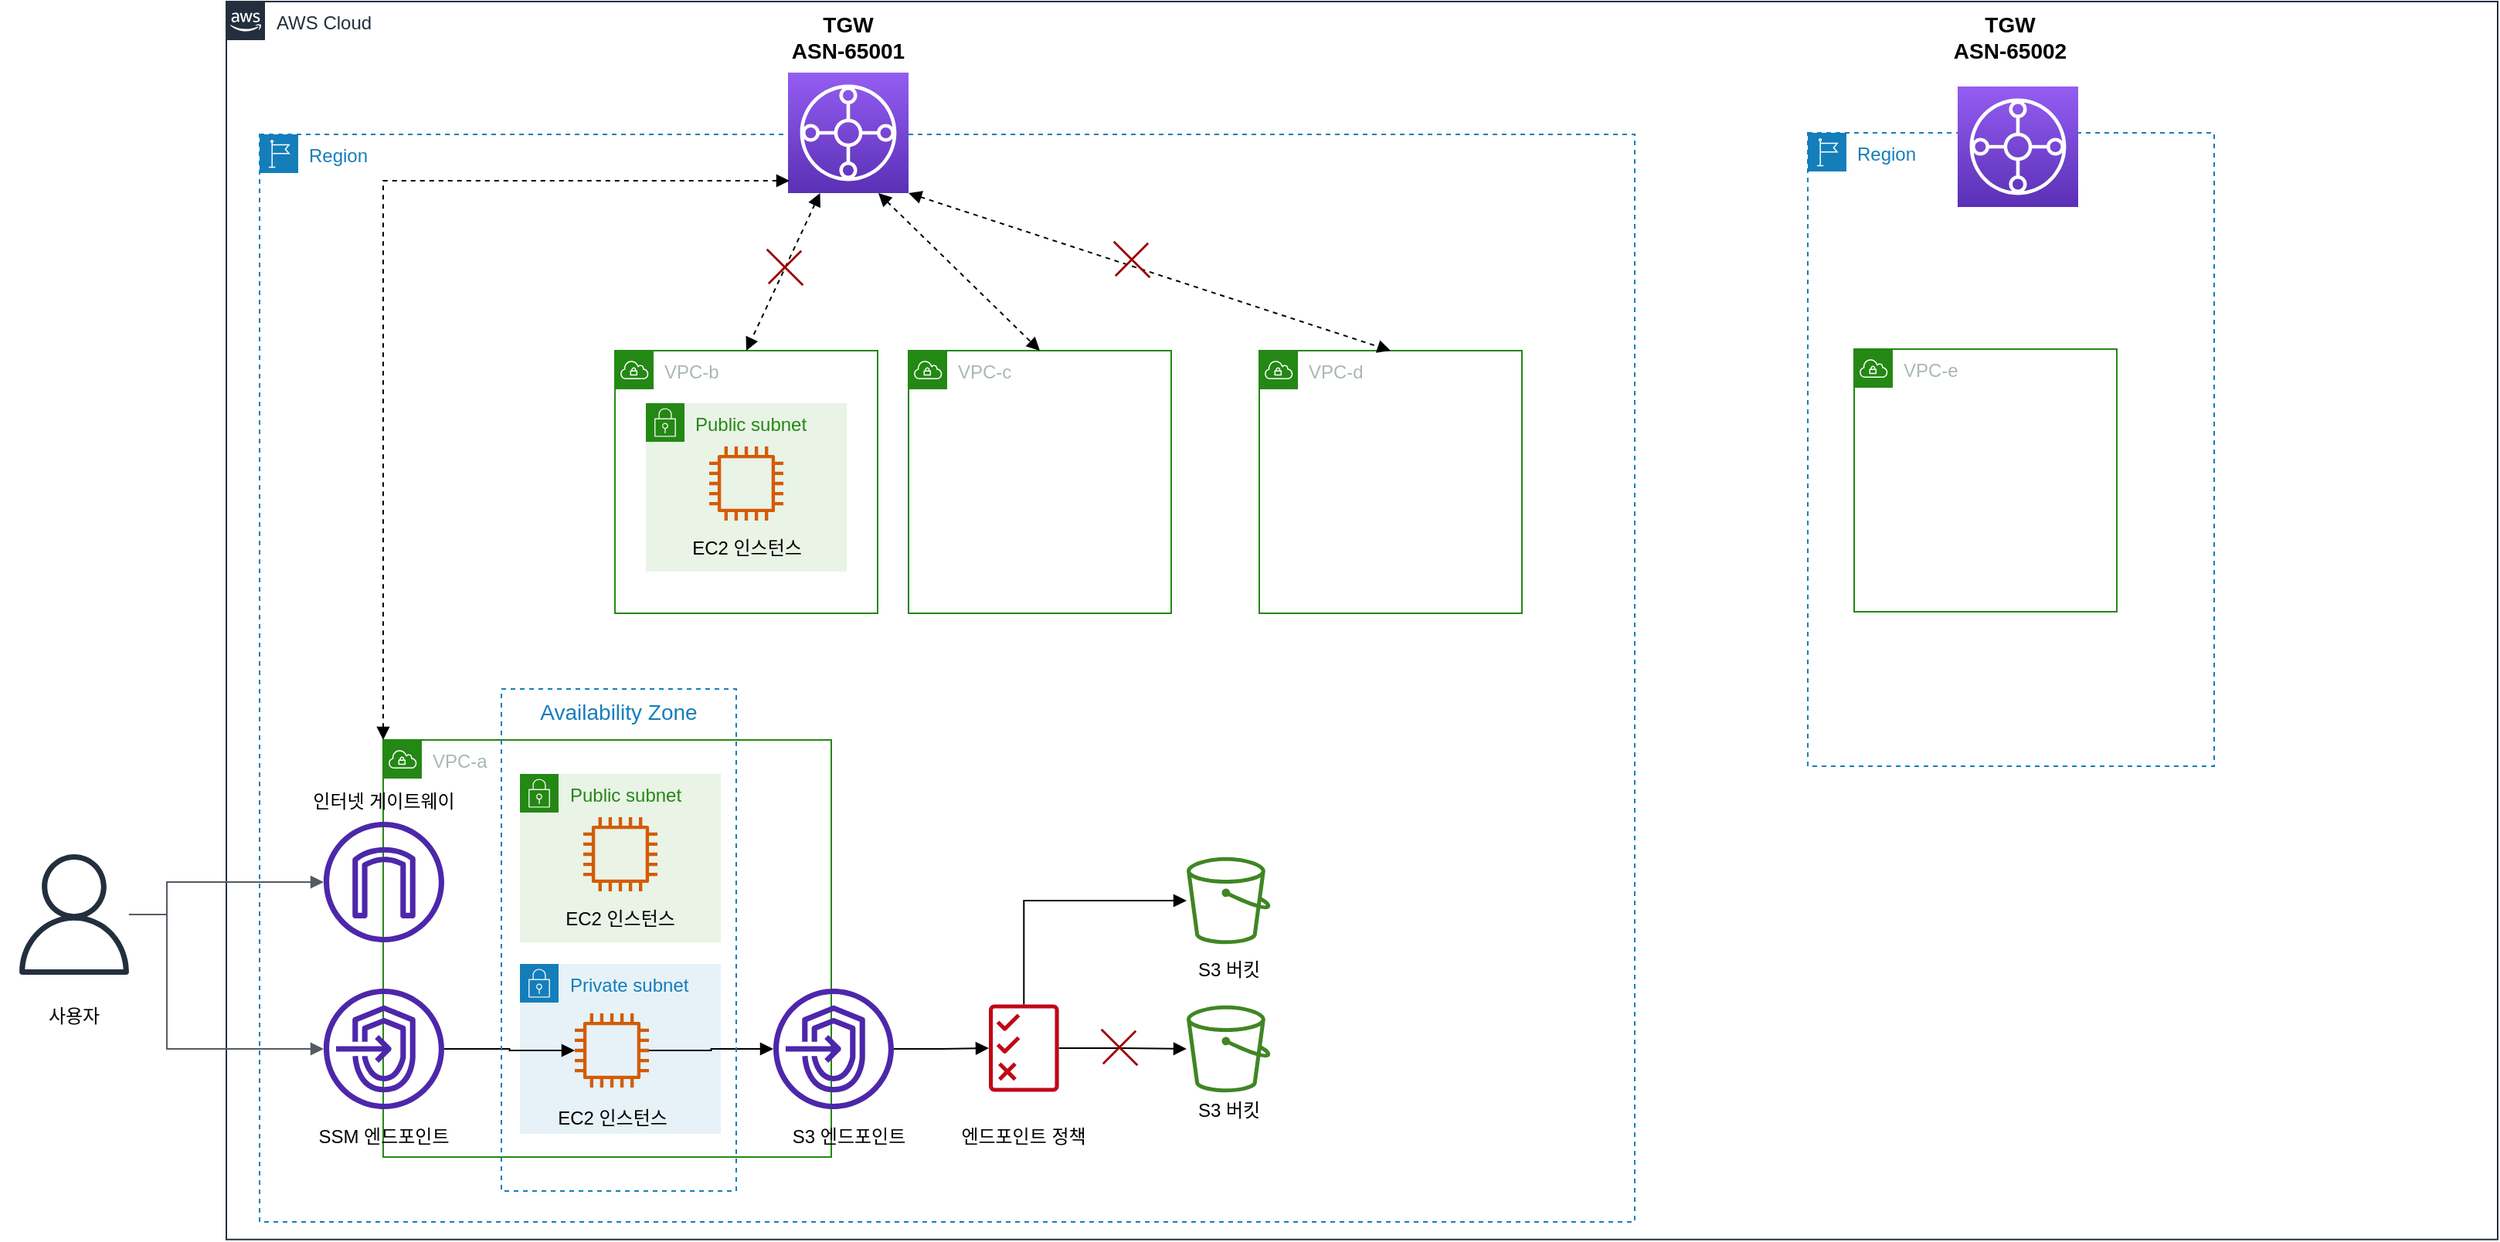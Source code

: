 <mxfile version="20.3.6" type="github">
  <diagram id="tdYZeLyU5_rgm6ZOuu79" name="페이지-1">
    <mxGraphModel dx="1766" dy="1189" grid="1" gridSize="10" guides="1" tooltips="1" connect="1" arrows="1" fold="1" page="1" pageScale="1" pageWidth="827" pageHeight="1169" math="0" shadow="0">
      <root>
        <mxCell id="0" />
        <mxCell id="1" parent="0" />
        <mxCell id="-03WtyDzt-SDoEfTEMrn-2" value="Region" style="points=[[0,0],[0.25,0],[0.5,0],[0.75,0],[1,0],[1,0.25],[1,0.5],[1,0.75],[1,1],[0.75,1],[0.5,1],[0.25,1],[0,1],[0,0.75],[0,0.5],[0,0.25]];outlineConnect=0;gradientColor=none;html=1;whiteSpace=wrap;fontSize=12;fontStyle=0;container=1;pointerEvents=0;collapsible=0;recursiveResize=0;shape=mxgraph.aws4.group;grIcon=mxgraph.aws4.group_region;strokeColor=#147EBA;fillColor=none;verticalAlign=top;align=left;spacingLeft=30;fontColor=#147EBA;dashed=1;" vertex="1" parent="1">
          <mxGeometry x="180" y="356" width="890" height="704" as="geometry" />
        </mxCell>
        <mxCell id="-03WtyDzt-SDoEfTEMrn-3" value="VPC-a" style="points=[[0,0],[0.25,0],[0.5,0],[0.75,0],[1,0],[1,0.25],[1,0.5],[1,0.75],[1,1],[0.75,1],[0.5,1],[0.25,1],[0,1],[0,0.75],[0,0.5],[0,0.25]];outlineConnect=0;gradientColor=none;html=1;whiteSpace=wrap;fontSize=12;fontStyle=0;container=1;pointerEvents=0;collapsible=0;recursiveResize=0;shape=mxgraph.aws4.group;grIcon=mxgraph.aws4.group_vpc;strokeColor=#248814;fillColor=none;verticalAlign=top;align=left;spacingLeft=30;fontColor=#AAB7B8;dashed=0;" vertex="1" parent="-03WtyDzt-SDoEfTEMrn-2">
          <mxGeometry x="80" y="392" width="290" height="270" as="geometry" />
        </mxCell>
        <mxCell id="-03WtyDzt-SDoEfTEMrn-6" value="VPC-b" style="points=[[0,0],[0.25,0],[0.5,0],[0.75,0],[1,0],[1,0.25],[1,0.5],[1,0.75],[1,1],[0.75,1],[0.5,1],[0.25,1],[0,1],[0,0.75],[0,0.5],[0,0.25]];outlineConnect=0;gradientColor=none;html=1;whiteSpace=wrap;fontSize=12;fontStyle=0;container=1;pointerEvents=0;collapsible=0;recursiveResize=0;shape=mxgraph.aws4.group;grIcon=mxgraph.aws4.group_vpc;strokeColor=#248814;fillColor=none;verticalAlign=top;align=left;spacingLeft=30;fontColor=#AAB7B8;dashed=0;" vertex="1" parent="-03WtyDzt-SDoEfTEMrn-2">
          <mxGeometry x="230" y="140" width="170" height="170" as="geometry" />
        </mxCell>
        <mxCell id="-03WtyDzt-SDoEfTEMrn-8" value="VPC-c" style="points=[[0,0],[0.25,0],[0.5,0],[0.75,0],[1,0],[1,0.25],[1,0.5],[1,0.75],[1,1],[0.75,1],[0.5,1],[0.25,1],[0,1],[0,0.75],[0,0.5],[0,0.25]];outlineConnect=0;gradientColor=none;html=1;whiteSpace=wrap;fontSize=12;fontStyle=0;container=1;pointerEvents=0;collapsible=0;recursiveResize=0;shape=mxgraph.aws4.group;grIcon=mxgraph.aws4.group_vpc;strokeColor=#248814;fillColor=none;verticalAlign=top;align=left;spacingLeft=30;fontColor=#AAB7B8;dashed=0;" vertex="1" parent="-03WtyDzt-SDoEfTEMrn-2">
          <mxGeometry x="420" y="140" width="170" height="170" as="geometry" />
        </mxCell>
        <mxCell id="-03WtyDzt-SDoEfTEMrn-5" value="" style="sketch=0;points=[[0,0,0],[0.25,0,0],[0.5,0,0],[0.75,0,0],[1,0,0],[0,1,0],[0.25,1,0],[0.5,1,0],[0.75,1,0],[1,1,0],[0,0.25,0],[0,0.5,0],[0,0.75,0],[1,0.25,0],[1,0.5,0],[1,0.75,0]];outlineConnect=0;fontColor=#232F3E;gradientColor=#945DF2;gradientDirection=north;fillColor=#5A30B5;strokeColor=#ffffff;dashed=0;verticalLabelPosition=bottom;verticalAlign=top;align=center;html=1;fontSize=12;fontStyle=0;aspect=fixed;shape=mxgraph.aws4.resourceIcon;resIcon=mxgraph.aws4.transit_gateway;" vertex="1" parent="-03WtyDzt-SDoEfTEMrn-2">
          <mxGeometry x="342" y="-40" width="78" height="78" as="geometry" />
        </mxCell>
        <mxCell id="-03WtyDzt-SDoEfTEMrn-13" value="Region" style="points=[[0,0],[0.25,0],[0.5,0],[0.75,0],[1,0],[1,0.25],[1,0.5],[1,0.75],[1,1],[0.75,1],[0.5,1],[0.25,1],[0,1],[0,0.75],[0,0.5],[0,0.25]];outlineConnect=0;gradientColor=none;html=1;whiteSpace=wrap;fontSize=12;fontStyle=0;container=1;pointerEvents=0;collapsible=0;recursiveResize=0;shape=mxgraph.aws4.group;grIcon=mxgraph.aws4.group_region;strokeColor=#147EBA;fillColor=none;verticalAlign=top;align=left;spacingLeft=30;fontColor=#147EBA;dashed=1;" vertex="1" parent="-03WtyDzt-SDoEfTEMrn-2">
          <mxGeometry x="1002" y="-1" width="263" height="410" as="geometry" />
        </mxCell>
        <mxCell id="-03WtyDzt-SDoEfTEMrn-14" value="VPC-e" style="points=[[0,0],[0.25,0],[0.5,0],[0.75,0],[1,0],[1,0.25],[1,0.5],[1,0.75],[1,1],[0.75,1],[0.5,1],[0.25,1],[0,1],[0,0.75],[0,0.5],[0,0.25]];outlineConnect=0;gradientColor=none;html=1;whiteSpace=wrap;fontSize=12;fontStyle=0;container=1;pointerEvents=0;collapsible=0;recursiveResize=0;shape=mxgraph.aws4.group;grIcon=mxgraph.aws4.group_vpc;strokeColor=#248814;fillColor=none;verticalAlign=top;align=left;spacingLeft=30;fontColor=#AAB7B8;dashed=0;" vertex="1" parent="-03WtyDzt-SDoEfTEMrn-13">
          <mxGeometry x="30" y="140" width="170" height="170" as="geometry" />
        </mxCell>
        <mxCell id="-03WtyDzt-SDoEfTEMrn-50" value="" style="html=1;endArrow=block;elbow=vertical;startArrow=block;startFill=1;endFill=1;strokeColor=#000000;rounded=0;fontSize=14;entryX=0;entryY=0;entryDx=0;entryDy=0;dashed=1;edgeStyle=orthogonalEdgeStyle;" edge="1" parent="-03WtyDzt-SDoEfTEMrn-2" target="-03WtyDzt-SDoEfTEMrn-3">
          <mxGeometry width="100" relative="1" as="geometry">
            <mxPoint x="343" y="30" as="sourcePoint" />
            <mxPoint x="139" y="60.0" as="targetPoint" />
            <Array as="points">
              <mxPoint x="80" y="30" />
            </Array>
          </mxGeometry>
        </mxCell>
        <mxCell id="-03WtyDzt-SDoEfTEMrn-52" value="" style="html=1;endArrow=block;elbow=vertical;startArrow=block;startFill=1;endFill=1;strokeColor=#000000;rounded=0;fontSize=14;entryX=0.5;entryY=0;entryDx=0;entryDy=0;dashed=1;exitX=0.75;exitY=1;exitDx=0;exitDy=0;exitPerimeter=0;" edge="1" parent="-03WtyDzt-SDoEfTEMrn-2" source="-03WtyDzt-SDoEfTEMrn-5" target="-03WtyDzt-SDoEfTEMrn-8">
          <mxGeometry width="100" relative="1" as="geometry">
            <mxPoint x="362" y="49.381" as="sourcePoint" />
            <mxPoint x="220" y="160.0" as="targetPoint" />
          </mxGeometry>
        </mxCell>
        <mxCell id="-03WtyDzt-SDoEfTEMrn-51" value="" style="html=1;endArrow=block;elbow=vertical;startArrow=block;startFill=1;endFill=1;strokeColor=#000000;rounded=0;fontSize=14;entryX=0.5;entryY=0;entryDx=0;entryDy=0;dashed=1;" edge="1" parent="-03WtyDzt-SDoEfTEMrn-2" source="-03WtyDzt-SDoEfTEMrn-5" target="-03WtyDzt-SDoEfTEMrn-6">
          <mxGeometry width="100" relative="1" as="geometry">
            <mxPoint x="352" y="39.381" as="sourcePoint" />
            <mxPoint x="210" y="150.0" as="targetPoint" />
          </mxGeometry>
        </mxCell>
        <mxCell id="-03WtyDzt-SDoEfTEMrn-10" value="VPC-d" style="points=[[0,0],[0.25,0],[0.5,0],[0.75,0],[1,0],[1,0.25],[1,0.5],[1,0.75],[1,1],[0.75,1],[0.5,1],[0.25,1],[0,1],[0,0.75],[0,0.5],[0,0.25]];outlineConnect=0;gradientColor=none;html=1;whiteSpace=wrap;fontSize=12;fontStyle=0;container=1;pointerEvents=0;collapsible=0;recursiveResize=0;shape=mxgraph.aws4.group;grIcon=mxgraph.aws4.group_vpc;strokeColor=#248814;fillColor=none;verticalAlign=top;align=left;spacingLeft=30;fontColor=#AAB7B8;dashed=0;" vertex="1" parent="1">
          <mxGeometry x="827" y="496" width="170" height="170" as="geometry" />
        </mxCell>
        <mxCell id="-03WtyDzt-SDoEfTEMrn-12" value="" style="sketch=0;points=[[0,0,0],[0.25,0,0],[0.5,0,0],[0.75,0,0],[1,0,0],[0,1,0],[0.25,1,0],[0.5,1,0],[0.75,1,0],[1,1,0],[0,0.25,0],[0,0.5,0],[0,0.75,0],[1,0.25,0],[1,0.5,0],[1,0.75,0]];outlineConnect=0;fontColor=#232F3E;gradientColor=#945DF2;gradientDirection=north;fillColor=#5A30B5;strokeColor=#ffffff;dashed=0;verticalLabelPosition=bottom;verticalAlign=top;align=center;html=1;fontSize=12;fontStyle=0;aspect=fixed;shape=mxgraph.aws4.resourceIcon;resIcon=mxgraph.aws4.transit_gateway;" vertex="1" parent="1">
          <mxGeometry x="1279" y="325" width="78" height="78" as="geometry" />
        </mxCell>
        <mxCell id="-03WtyDzt-SDoEfTEMrn-37" value="AWS Cloud" style="points=[[0,0],[0.25,0],[0.5,0],[0.75,0],[1,0],[1,0.25],[1,0.5],[1,0.75],[1,1],[0.75,1],[0.5,1],[0.25,1],[0,1],[0,0.75],[0,0.5],[0,0.25]];outlineConnect=0;gradientColor=none;html=1;whiteSpace=wrap;fontSize=12;fontStyle=0;container=1;pointerEvents=0;collapsible=0;recursiveResize=0;shape=mxgraph.aws4.group;grIcon=mxgraph.aws4.group_aws_cloud_alt;strokeColor=#232F3E;fillColor=none;verticalAlign=top;align=left;spacingLeft=30;fontColor=#232F3E;dashed=0;" vertex="1" parent="1">
          <mxGeometry x="158.5" y="270" width="1470" height="801.36" as="geometry" />
        </mxCell>
        <mxCell id="-03WtyDzt-SDoEfTEMrn-42" value="TGW&lt;br style=&quot;font-size: 14px;&quot;&gt;ASN-65001" style="rounded=0;whiteSpace=wrap;html=1;strokeColor=none;fillColor=none;fontSize=14;fontStyle=1" vertex="1" parent="-03WtyDzt-SDoEfTEMrn-37">
          <mxGeometry x="354" y="7" width="96" height="31" as="geometry" />
        </mxCell>
        <mxCell id="-03WtyDzt-SDoEfTEMrn-47" value="TGW&lt;br style=&quot;font-size: 14px;&quot;&gt;ASN-65002" style="rounded=0;whiteSpace=wrap;html=1;strokeColor=none;fillColor=none;fontSize=14;fontStyle=1" vertex="1" parent="-03WtyDzt-SDoEfTEMrn-37">
          <mxGeometry x="1106.5" y="7" width="96" height="31" as="geometry" />
        </mxCell>
        <mxCell id="-03WtyDzt-SDoEfTEMrn-54" value="" style="shape=cross;whiteSpace=wrap;html=1;strokeColor=none;fontSize=14;fillColor=#990000;size=0.047;rotation=45;" vertex="1" parent="-03WtyDzt-SDoEfTEMrn-37">
          <mxGeometry x="345" y="157" width="33" height="30" as="geometry" />
        </mxCell>
        <mxCell id="-03WtyDzt-SDoEfTEMrn-67" value="Public subnet" style="points=[[0,0],[0.25,0],[0.5,0],[0.75,0],[1,0],[1,0.25],[1,0.5],[1,0.75],[1,1],[0.75,1],[0.5,1],[0.25,1],[0,1],[0,0.75],[0,0.5],[0,0.25]];outlineConnect=0;gradientColor=none;html=1;whiteSpace=wrap;fontSize=12;fontStyle=0;container=1;pointerEvents=0;collapsible=0;recursiveResize=0;shape=mxgraph.aws4.group;grIcon=mxgraph.aws4.group_security_group;grStroke=0;strokeColor=#248814;fillColor=#E9F3E6;verticalAlign=top;align=left;spacingLeft=30;fontColor=#248814;dashed=0;" vertex="1" parent="-03WtyDzt-SDoEfTEMrn-37">
          <mxGeometry x="190" y="500" width="130" height="109" as="geometry" />
        </mxCell>
        <mxCell id="-03WtyDzt-SDoEfTEMrn-66" value="" style="sketch=0;outlineConnect=0;fontColor=#232F3E;gradientColor=none;fillColor=#D45B07;strokeColor=none;dashed=0;verticalLabelPosition=bottom;verticalAlign=top;align=center;html=1;fontSize=12;fontStyle=0;aspect=fixed;pointerEvents=1;shape=mxgraph.aws4.instance2;" vertex="1" parent="-03WtyDzt-SDoEfTEMrn-67">
          <mxGeometry x="41" y="28" width="48" height="48" as="geometry" />
        </mxCell>
        <mxCell id="-03WtyDzt-SDoEfTEMrn-69" value="EC2 인스턴스" style="rounded=0;whiteSpace=wrap;html=1;strokeColor=none;fillColor=none;" vertex="1" parent="-03WtyDzt-SDoEfTEMrn-67">
          <mxGeometry x="5.5" y="84" width="119" height="20" as="geometry" />
        </mxCell>
        <mxCell id="-03WtyDzt-SDoEfTEMrn-68" value="Private subnet" style="points=[[0,0],[0.25,0],[0.5,0],[0.75,0],[1,0],[1,0.25],[1,0.5],[1,0.75],[1,1],[0.75,1],[0.5,1],[0.25,1],[0,1],[0,0.75],[0,0.5],[0,0.25]];outlineConnect=0;gradientColor=none;html=1;whiteSpace=wrap;fontSize=12;fontStyle=0;container=1;pointerEvents=0;collapsible=0;recursiveResize=0;shape=mxgraph.aws4.group;grIcon=mxgraph.aws4.group_security_group;grStroke=0;strokeColor=#147EBA;fillColor=#E6F2F8;verticalAlign=top;align=left;spacingLeft=30;fontColor=#147EBA;dashed=0;" vertex="1" parent="-03WtyDzt-SDoEfTEMrn-37">
          <mxGeometry x="190" y="623" width="130" height="110" as="geometry" />
        </mxCell>
        <mxCell id="-03WtyDzt-SDoEfTEMrn-70" value="" style="sketch=0;outlineConnect=0;fontColor=#232F3E;gradientColor=none;fillColor=#D45B07;strokeColor=none;dashed=0;verticalLabelPosition=bottom;verticalAlign=top;align=center;html=1;fontSize=12;fontStyle=0;aspect=fixed;pointerEvents=1;shape=mxgraph.aws4.instance2;" vertex="1" parent="-03WtyDzt-SDoEfTEMrn-68">
          <mxGeometry x="35.5" y="32" width="48" height="48" as="geometry" />
        </mxCell>
        <mxCell id="-03WtyDzt-SDoEfTEMrn-71" value="EC2 인스턴스" style="rounded=0;whiteSpace=wrap;html=1;strokeColor=none;fillColor=none;" vertex="1" parent="-03WtyDzt-SDoEfTEMrn-68">
          <mxGeometry y="90" width="119" height="20" as="geometry" />
        </mxCell>
        <mxCell id="-03WtyDzt-SDoEfTEMrn-78" style="edgeStyle=orthogonalEdgeStyle;rounded=0;orthogonalLoop=1;jettySize=auto;html=1;strokeColor=#000000;fontSize=14;endArrow=block;endFill=1;" edge="1" parent="-03WtyDzt-SDoEfTEMrn-37" source="-03WtyDzt-SDoEfTEMrn-64" target="-03WtyDzt-SDoEfTEMrn-70">
          <mxGeometry relative="1" as="geometry" />
        </mxCell>
        <mxCell id="-03WtyDzt-SDoEfTEMrn-64" value="" style="sketch=0;outlineConnect=0;fontColor=#232F3E;gradientColor=none;fillColor=#4D27AA;strokeColor=none;dashed=0;verticalLabelPosition=bottom;verticalAlign=top;align=center;html=1;fontSize=12;fontStyle=0;aspect=fixed;pointerEvents=1;shape=mxgraph.aws4.endpoints;" vertex="1" parent="-03WtyDzt-SDoEfTEMrn-37">
          <mxGeometry x="63" y="639" width="78" height="78" as="geometry" />
        </mxCell>
        <mxCell id="-03WtyDzt-SDoEfTEMrn-21" value="" style="sketch=0;outlineConnect=0;fontColor=#232F3E;gradientColor=none;fillColor=#4D27AA;strokeColor=none;dashed=0;verticalLabelPosition=bottom;verticalAlign=top;align=center;html=1;fontSize=12;fontStyle=0;aspect=fixed;pointerEvents=1;shape=mxgraph.aws4.internet_gateway;" vertex="1" parent="-03WtyDzt-SDoEfTEMrn-37">
          <mxGeometry x="63" y="531" width="78" height="78" as="geometry" />
        </mxCell>
        <mxCell id="-03WtyDzt-SDoEfTEMrn-83" style="edgeStyle=orthogonalEdgeStyle;rounded=0;orthogonalLoop=1;jettySize=auto;html=1;strokeColor=#000000;fontSize=14;endArrow=block;endFill=1;" edge="1" parent="-03WtyDzt-SDoEfTEMrn-37" source="-03WtyDzt-SDoEfTEMrn-87" target="-03WtyDzt-SDoEfTEMrn-82">
          <mxGeometry relative="1" as="geometry" />
        </mxCell>
        <mxCell id="-03WtyDzt-SDoEfTEMrn-89" style="edgeStyle=orthogonalEdgeStyle;rounded=0;orthogonalLoop=1;jettySize=auto;html=1;strokeColor=#000000;fontSize=14;endArrow=block;endFill=1;" edge="1" parent="-03WtyDzt-SDoEfTEMrn-37" source="-03WtyDzt-SDoEfTEMrn-72" target="-03WtyDzt-SDoEfTEMrn-87">
          <mxGeometry relative="1" as="geometry" />
        </mxCell>
        <mxCell id="-03WtyDzt-SDoEfTEMrn-72" value="" style="sketch=0;outlineConnect=0;fontColor=#232F3E;gradientColor=none;fillColor=#4D27AA;strokeColor=none;dashed=0;verticalLabelPosition=bottom;verticalAlign=top;align=center;html=1;fontSize=12;fontStyle=0;aspect=fixed;pointerEvents=1;shape=mxgraph.aws4.endpoints;" vertex="1" parent="-03WtyDzt-SDoEfTEMrn-37">
          <mxGeometry x="354" y="639" width="78" height="78" as="geometry" />
        </mxCell>
        <mxCell id="-03WtyDzt-SDoEfTEMrn-79" style="edgeStyle=orthogonalEdgeStyle;rounded=0;orthogonalLoop=1;jettySize=auto;html=1;strokeColor=#000000;fontSize=14;endArrow=block;endFill=1;" edge="1" parent="-03WtyDzt-SDoEfTEMrn-37" source="-03WtyDzt-SDoEfTEMrn-70" target="-03WtyDzt-SDoEfTEMrn-72">
          <mxGeometry relative="1" as="geometry" />
        </mxCell>
        <mxCell id="-03WtyDzt-SDoEfTEMrn-82" value="" style="sketch=0;outlineConnect=0;fontColor=#232F3E;gradientColor=none;fillColor=#3F8624;strokeColor=none;dashed=0;verticalLabelPosition=bottom;verticalAlign=top;align=center;html=1;fontSize=12;fontStyle=0;aspect=fixed;pointerEvents=1;shape=mxgraph.aws4.bucket;" vertex="1" parent="-03WtyDzt-SDoEfTEMrn-37">
          <mxGeometry x="621.5" y="649.82" width="54.19" height="56.36" as="geometry" />
        </mxCell>
        <mxCell id="-03WtyDzt-SDoEfTEMrn-84" value="Availability Zone" style="fillColor=none;strokeColor=#147EBA;dashed=1;verticalAlign=top;fontStyle=0;fontColor=#147EBA;fontSize=14;" vertex="1" parent="-03WtyDzt-SDoEfTEMrn-37">
          <mxGeometry x="178" y="445" width="152" height="325" as="geometry" />
        </mxCell>
        <mxCell id="-03WtyDzt-SDoEfTEMrn-85" value="S3 엔드포인트" style="rounded=0;whiteSpace=wrap;html=1;strokeColor=none;fillColor=none;" vertex="1" parent="-03WtyDzt-SDoEfTEMrn-37">
          <mxGeometry x="343" y="725" width="119" height="20" as="geometry" />
        </mxCell>
        <mxCell id="-03WtyDzt-SDoEfTEMrn-86" value="SSM 엔드포인트" style="rounded=0;whiteSpace=wrap;html=1;strokeColor=none;fillColor=none;" vertex="1" parent="-03WtyDzt-SDoEfTEMrn-37">
          <mxGeometry x="42.5" y="725" width="119" height="20" as="geometry" />
        </mxCell>
        <mxCell id="-03WtyDzt-SDoEfTEMrn-36" value="인터넷 게이트웨이" style="rounded=0;whiteSpace=wrap;html=1;strokeColor=none;fillColor=none;" vertex="1" parent="-03WtyDzt-SDoEfTEMrn-37">
          <mxGeometry x="42.5" y="508" width="119" height="20" as="geometry" />
        </mxCell>
        <mxCell id="-03WtyDzt-SDoEfTEMrn-87" value="" style="sketch=0;outlineConnect=0;fontColor=#232F3E;gradientColor=none;fillColor=#BF0816;strokeColor=none;dashed=0;verticalLabelPosition=bottom;verticalAlign=top;align=center;html=1;fontSize=12;fontStyle=0;aspect=fixed;pointerEvents=1;shape=mxgraph.aws4.permissions;" vertex="1" parent="-03WtyDzt-SDoEfTEMrn-37">
          <mxGeometry x="493.5" y="649" width="45.31" height="57" as="geometry" />
        </mxCell>
        <mxCell id="-03WtyDzt-SDoEfTEMrn-90" value="엔드포인트 정책" style="rounded=0;whiteSpace=wrap;html=1;strokeColor=none;fillColor=none;" vertex="1" parent="-03WtyDzt-SDoEfTEMrn-37">
          <mxGeometry x="456.65" y="725" width="119" height="20" as="geometry" />
        </mxCell>
        <mxCell id="-03WtyDzt-SDoEfTEMrn-91" value="S3 버킷" style="rounded=0;whiteSpace=wrap;html=1;strokeColor=none;fillColor=none;" vertex="1" parent="-03WtyDzt-SDoEfTEMrn-37">
          <mxGeometry x="589.095" y="708" width="119" height="20" as="geometry" />
        </mxCell>
        <mxCell id="-03WtyDzt-SDoEfTEMrn-99" value="Public subnet" style="points=[[0,0],[0.25,0],[0.5,0],[0.75,0],[1,0],[1,0.25],[1,0.5],[1,0.75],[1,1],[0.75,1],[0.5,1],[0.25,1],[0,1],[0,0.75],[0,0.5],[0,0.25]];outlineConnect=0;gradientColor=none;html=1;whiteSpace=wrap;fontSize=12;fontStyle=0;container=1;pointerEvents=0;collapsible=0;recursiveResize=0;shape=mxgraph.aws4.group;grIcon=mxgraph.aws4.group_security_group;grStroke=0;strokeColor=#248814;fillColor=#E9F3E6;verticalAlign=top;align=left;spacingLeft=30;fontColor=#248814;dashed=0;" vertex="1" parent="-03WtyDzt-SDoEfTEMrn-37">
          <mxGeometry x="271.5" y="260" width="130" height="109" as="geometry" />
        </mxCell>
        <mxCell id="-03WtyDzt-SDoEfTEMrn-100" value="" style="sketch=0;outlineConnect=0;fontColor=#232F3E;gradientColor=none;fillColor=#D45B07;strokeColor=none;dashed=0;verticalLabelPosition=bottom;verticalAlign=top;align=center;html=1;fontSize=12;fontStyle=0;aspect=fixed;pointerEvents=1;shape=mxgraph.aws4.instance2;" vertex="1" parent="-03WtyDzt-SDoEfTEMrn-99">
          <mxGeometry x="41" y="28" width="48" height="48" as="geometry" />
        </mxCell>
        <mxCell id="-03WtyDzt-SDoEfTEMrn-101" value="EC2 인스턴스" style="rounded=0;whiteSpace=wrap;html=1;strokeColor=none;fillColor=none;" vertex="1" parent="-03WtyDzt-SDoEfTEMrn-99">
          <mxGeometry x="5.5" y="84" width="119" height="20" as="geometry" />
        </mxCell>
        <mxCell id="-03WtyDzt-SDoEfTEMrn-53" value="" style="html=1;endArrow=block;elbow=vertical;startArrow=block;startFill=1;endFill=1;strokeColor=#000000;rounded=0;fontSize=14;entryX=0.5;entryY=0;entryDx=0;entryDy=0;dashed=1;exitX=1;exitY=1;exitDx=0;exitDy=0;exitPerimeter=0;" edge="1" parent="1" source="-03WtyDzt-SDoEfTEMrn-5" target="-03WtyDzt-SDoEfTEMrn-10">
          <mxGeometry width="100" relative="1" as="geometry">
            <mxPoint x="579" y="415.381" as="sourcePoint" />
            <mxPoint x="437" y="526.0" as="targetPoint" />
          </mxGeometry>
        </mxCell>
        <mxCell id="-03WtyDzt-SDoEfTEMrn-57" value="" style="shape=cross;whiteSpace=wrap;html=1;strokeColor=none;fontSize=14;fillColor=#990000;size=0.047;rotation=45;" vertex="1" parent="1">
          <mxGeometry x="728" y="422" width="33" height="30" as="geometry" />
        </mxCell>
        <mxCell id="-03WtyDzt-SDoEfTEMrn-62" value="사용자" style="rounded=0;whiteSpace=wrap;html=1;strokeColor=none;" vertex="1" parent="1">
          <mxGeometry x="12" y="917" width="96" height="20" as="geometry" />
        </mxCell>
        <mxCell id="-03WtyDzt-SDoEfTEMrn-63" value="" style="sketch=0;outlineConnect=0;fontColor=#232F3E;gradientColor=none;fillColor=#232F3D;strokeColor=none;dashed=0;verticalLabelPosition=bottom;verticalAlign=top;align=center;html=1;fontSize=12;fontStyle=0;aspect=fixed;pointerEvents=1;shape=mxgraph.aws4.user;" vertex="1" parent="1">
          <mxGeometry x="21" y="822" width="78" height="78" as="geometry" />
        </mxCell>
        <mxCell id="-03WtyDzt-SDoEfTEMrn-74" value="" style="edgeStyle=orthogonalEdgeStyle;html=1;endArrow=none;elbow=vertical;startArrow=block;startFill=1;endFill=0;strokeColor=#545B64;rounded=0;fontSize=14;" edge="1" parent="1" source="-03WtyDzt-SDoEfTEMrn-21" target="-03WtyDzt-SDoEfTEMrn-63">
          <mxGeometry width="100" relative="1" as="geometry">
            <mxPoint x="346" y="101" as="sourcePoint" />
            <mxPoint x="130" y="915" as="targetPoint" />
            <Array as="points">
              <mxPoint x="120" y="840" />
              <mxPoint x="120" y="861" />
            </Array>
          </mxGeometry>
        </mxCell>
        <mxCell id="-03WtyDzt-SDoEfTEMrn-75" value="" style="edgeStyle=orthogonalEdgeStyle;html=1;endArrow=none;elbow=vertical;startArrow=block;startFill=1;endFill=0;strokeColor=#545B64;rounded=0;fontSize=14;" edge="1" parent="1" source="-03WtyDzt-SDoEfTEMrn-64" target="-03WtyDzt-SDoEfTEMrn-63">
          <mxGeometry width="100" relative="1" as="geometry">
            <mxPoint x="230.0" y="815.947" as="sourcePoint" />
            <mxPoint x="160" y="865" as="targetPoint" />
            <Array as="points">
              <mxPoint x="120" y="948" />
              <mxPoint x="120" y="861" />
            </Array>
          </mxGeometry>
        </mxCell>
        <mxCell id="-03WtyDzt-SDoEfTEMrn-92" value="" style="sketch=0;outlineConnect=0;fontColor=#232F3E;gradientColor=none;fillColor=#3F8624;strokeColor=none;dashed=0;verticalLabelPosition=bottom;verticalAlign=top;align=center;html=1;fontSize=12;fontStyle=0;aspect=fixed;pointerEvents=1;shape=mxgraph.aws4.bucket;" vertex="1" parent="1">
          <mxGeometry x="780" y="823.82" width="54.19" height="56.36" as="geometry" />
        </mxCell>
        <mxCell id="-03WtyDzt-SDoEfTEMrn-93" value="S3 버킷" style="rounded=0;whiteSpace=wrap;html=1;strokeColor=none;fillColor=none;" vertex="1" parent="1">
          <mxGeometry x="747.595" y="887" width="119" height="20" as="geometry" />
        </mxCell>
        <mxCell id="-03WtyDzt-SDoEfTEMrn-95" style="edgeStyle=orthogonalEdgeStyle;rounded=0;orthogonalLoop=1;jettySize=auto;html=1;strokeColor=#000000;fontSize=14;endArrow=block;endFill=1;" edge="1" parent="1" source="-03WtyDzt-SDoEfTEMrn-87" target="-03WtyDzt-SDoEfTEMrn-92">
          <mxGeometry relative="1" as="geometry">
            <Array as="points">
              <mxPoint x="675" y="852" />
            </Array>
          </mxGeometry>
        </mxCell>
        <mxCell id="-03WtyDzt-SDoEfTEMrn-96" value="" style="shape=cross;whiteSpace=wrap;html=1;strokeColor=none;fontSize=14;fillColor=#990000;size=0.047;rotation=45;" vertex="1" parent="1">
          <mxGeometry x="720" y="932" width="33" height="30" as="geometry" />
        </mxCell>
      </root>
    </mxGraphModel>
  </diagram>
</mxfile>
